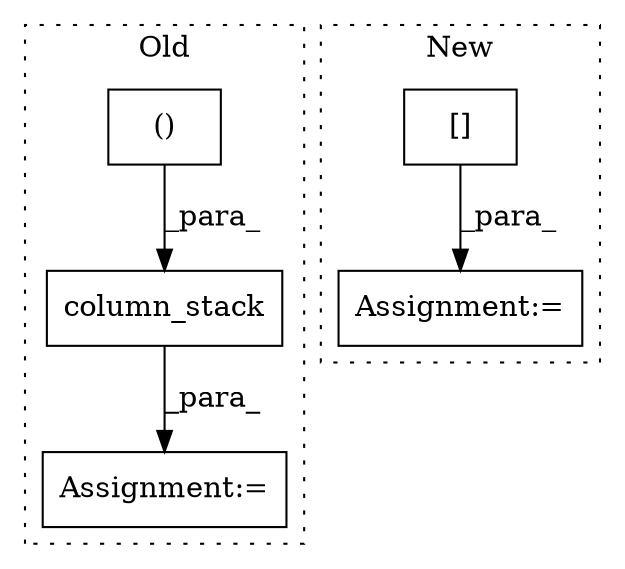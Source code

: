 digraph G {
subgraph cluster0 {
1 [label="column_stack" a="32" s="1328,1384" l="18,2" shape="box"];
3 [label="Assignment:=" a="7" s="1406" l="1" shape="box"];
5 [label="()" a="106" s="1346" l="38" shape="box"];
label = "Old";
style="dotted";
}
subgraph cluster1 {
2 [label="[]" a="2" s="1496,1538" l="16,1" shape="box"];
4 [label="Assignment:=" a="7" s="1495" l="1" shape="box"];
label = "New";
style="dotted";
}
1 -> 3 [label="_para_"];
2 -> 4 [label="_para_"];
5 -> 1 [label="_para_"];
}